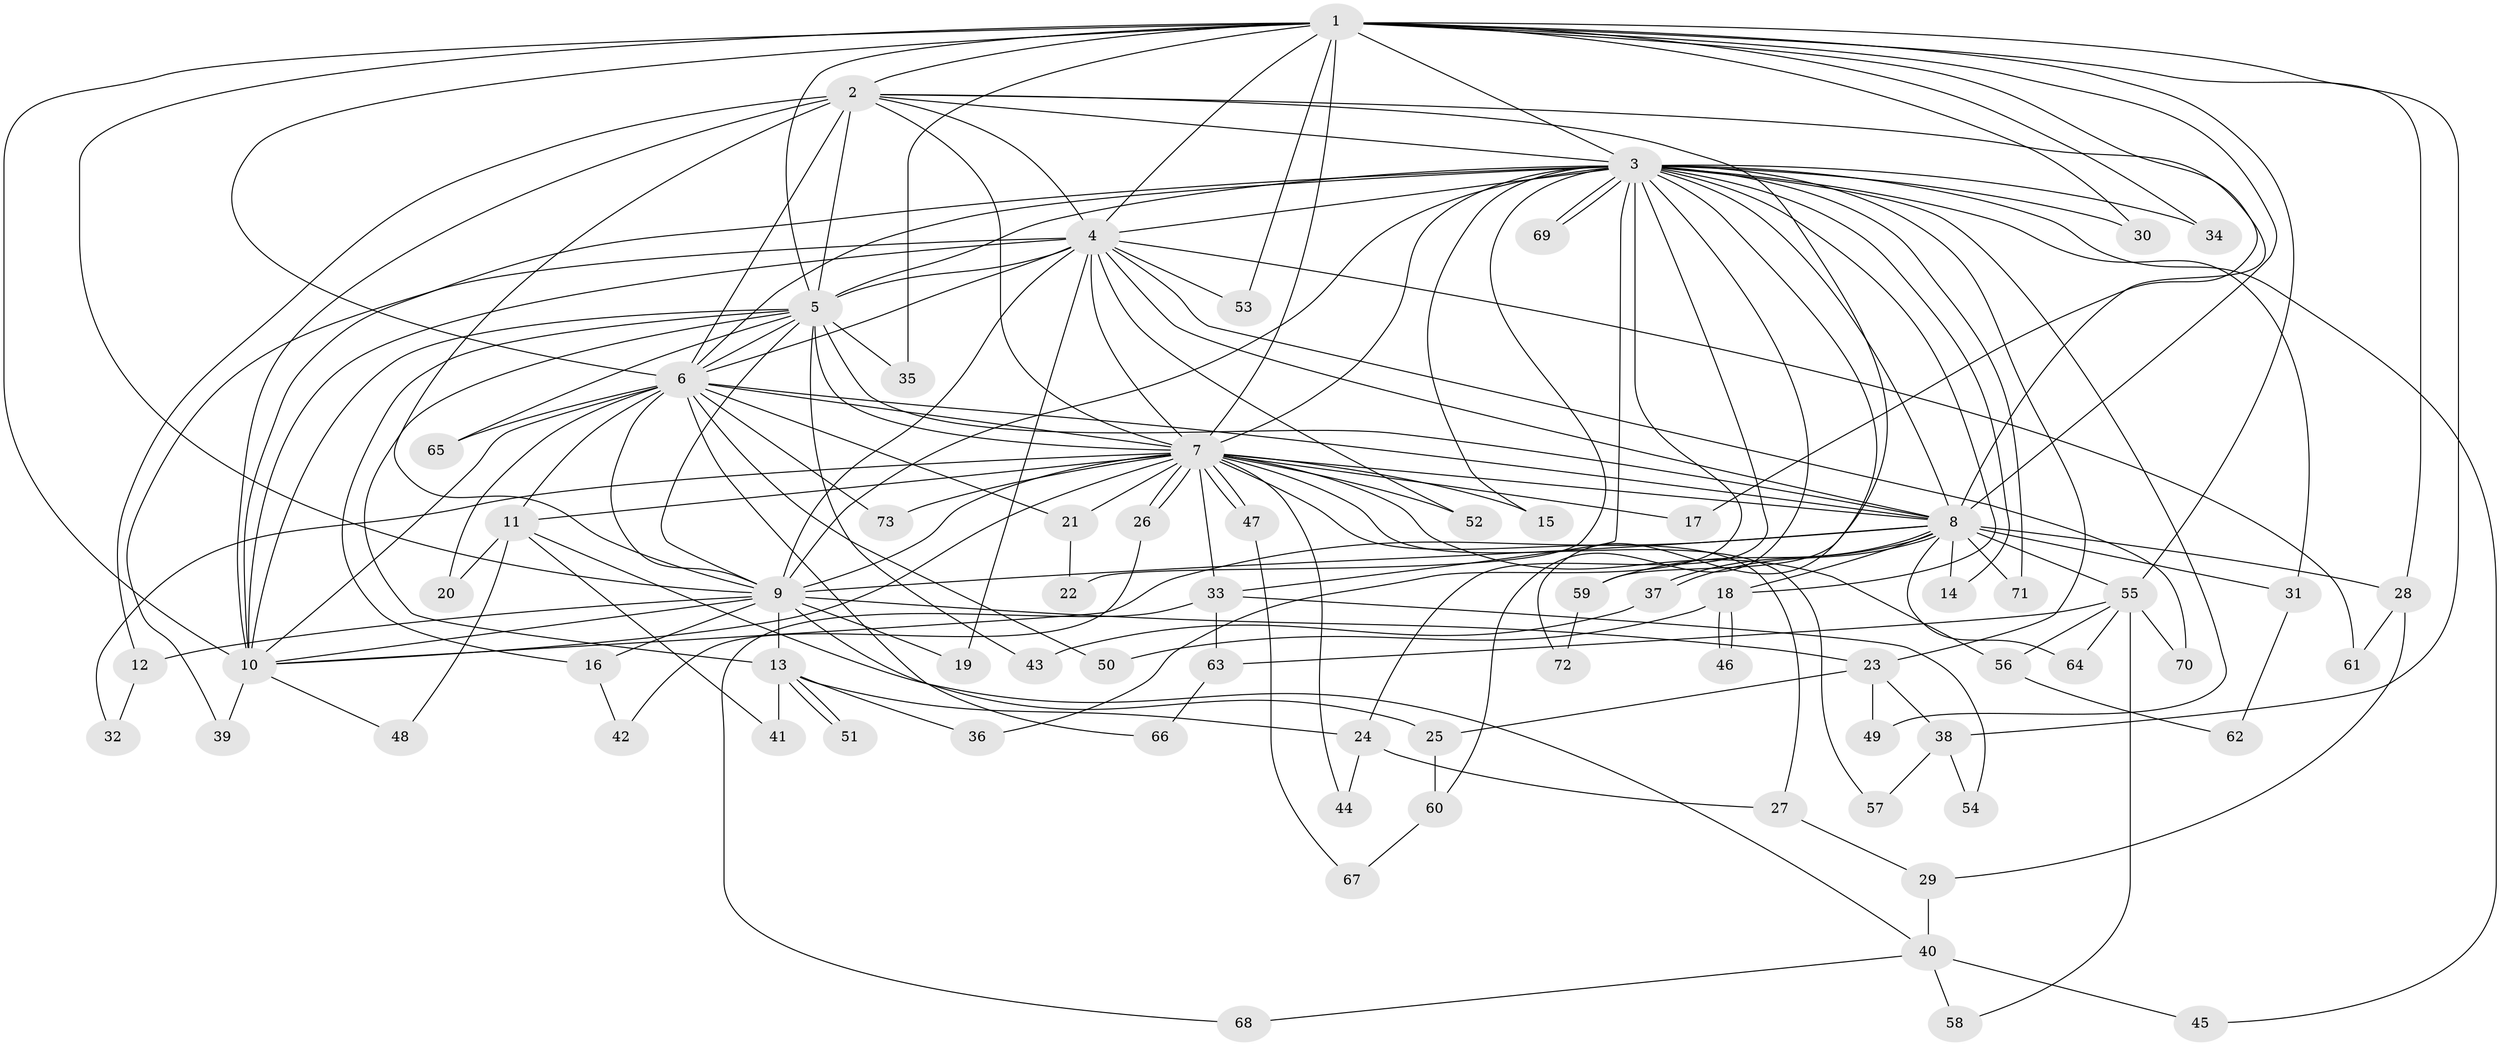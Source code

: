 // Generated by graph-tools (version 1.1) at 2025/14/03/09/25 04:14:16]
// undirected, 73 vertices, 171 edges
graph export_dot {
graph [start="1"]
  node [color=gray90,style=filled];
  1;
  2;
  3;
  4;
  5;
  6;
  7;
  8;
  9;
  10;
  11;
  12;
  13;
  14;
  15;
  16;
  17;
  18;
  19;
  20;
  21;
  22;
  23;
  24;
  25;
  26;
  27;
  28;
  29;
  30;
  31;
  32;
  33;
  34;
  35;
  36;
  37;
  38;
  39;
  40;
  41;
  42;
  43;
  44;
  45;
  46;
  47;
  48;
  49;
  50;
  51;
  52;
  53;
  54;
  55;
  56;
  57;
  58;
  59;
  60;
  61;
  62;
  63;
  64;
  65;
  66;
  67;
  68;
  69;
  70;
  71;
  72;
  73;
  1 -- 2;
  1 -- 3;
  1 -- 4;
  1 -- 5;
  1 -- 6;
  1 -- 7;
  1 -- 8;
  1 -- 9;
  1 -- 10;
  1 -- 17;
  1 -- 28;
  1 -- 30;
  1 -- 34;
  1 -- 35;
  1 -- 38;
  1 -- 53;
  1 -- 55;
  2 -- 3;
  2 -- 4;
  2 -- 5;
  2 -- 6;
  2 -- 7;
  2 -- 8;
  2 -- 9;
  2 -- 10;
  2 -- 12;
  2 -- 72;
  3 -- 4;
  3 -- 5;
  3 -- 6;
  3 -- 7;
  3 -- 8;
  3 -- 9;
  3 -- 10;
  3 -- 14;
  3 -- 15;
  3 -- 18;
  3 -- 22;
  3 -- 23;
  3 -- 24;
  3 -- 30;
  3 -- 31;
  3 -- 33;
  3 -- 34;
  3 -- 36;
  3 -- 45;
  3 -- 49;
  3 -- 59;
  3 -- 60;
  3 -- 69;
  3 -- 69;
  3 -- 71;
  4 -- 5;
  4 -- 6;
  4 -- 7;
  4 -- 8;
  4 -- 9;
  4 -- 10;
  4 -- 19;
  4 -- 39;
  4 -- 52;
  4 -- 53;
  4 -- 61;
  4 -- 70;
  5 -- 6;
  5 -- 7;
  5 -- 8;
  5 -- 9;
  5 -- 10;
  5 -- 13;
  5 -- 16;
  5 -- 35;
  5 -- 43;
  5 -- 65;
  6 -- 7;
  6 -- 8;
  6 -- 9;
  6 -- 10;
  6 -- 11;
  6 -- 20;
  6 -- 21;
  6 -- 50;
  6 -- 65;
  6 -- 66;
  6 -- 73;
  7 -- 8;
  7 -- 9;
  7 -- 10;
  7 -- 11;
  7 -- 15;
  7 -- 17;
  7 -- 21;
  7 -- 26;
  7 -- 26;
  7 -- 27;
  7 -- 32;
  7 -- 33;
  7 -- 44;
  7 -- 47;
  7 -- 47;
  7 -- 52;
  7 -- 56;
  7 -- 57;
  7 -- 73;
  8 -- 9;
  8 -- 10;
  8 -- 14;
  8 -- 18;
  8 -- 28;
  8 -- 31;
  8 -- 37;
  8 -- 37;
  8 -- 55;
  8 -- 59;
  8 -- 64;
  8 -- 71;
  9 -- 10;
  9 -- 12;
  9 -- 13;
  9 -- 16;
  9 -- 19;
  9 -- 23;
  9 -- 25;
  10 -- 39;
  10 -- 48;
  11 -- 20;
  11 -- 40;
  11 -- 41;
  11 -- 48;
  12 -- 32;
  13 -- 24;
  13 -- 36;
  13 -- 41;
  13 -- 51;
  13 -- 51;
  16 -- 42;
  18 -- 46;
  18 -- 46;
  18 -- 50;
  21 -- 22;
  23 -- 25;
  23 -- 38;
  23 -- 49;
  24 -- 27;
  24 -- 44;
  25 -- 60;
  26 -- 42;
  27 -- 29;
  28 -- 29;
  28 -- 61;
  29 -- 40;
  31 -- 62;
  33 -- 54;
  33 -- 63;
  33 -- 68;
  37 -- 43;
  38 -- 54;
  38 -- 57;
  40 -- 45;
  40 -- 58;
  40 -- 68;
  47 -- 67;
  55 -- 56;
  55 -- 58;
  55 -- 63;
  55 -- 64;
  55 -- 70;
  56 -- 62;
  59 -- 72;
  60 -- 67;
  63 -- 66;
}
